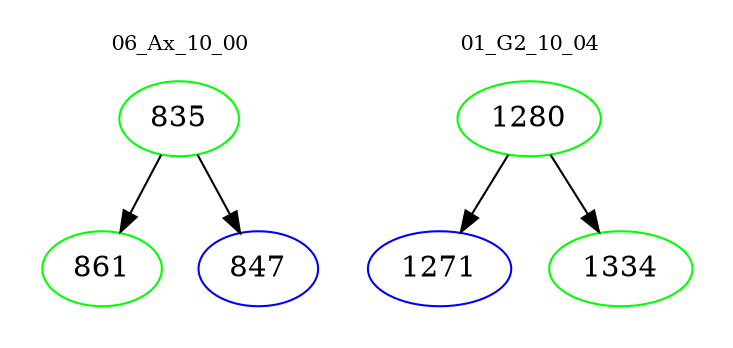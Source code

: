 digraph{
subgraph cluster_0 {
color = white
label = "06_Ax_10_00";
fontsize=10;
T0_835 [label="835", color="green"]
T0_835 -> T0_861 [color="black"]
T0_861 [label="861", color="green"]
T0_835 -> T0_847 [color="black"]
T0_847 [label="847", color="blue"]
}
subgraph cluster_1 {
color = white
label = "01_G2_10_04";
fontsize=10;
T1_1280 [label="1280", color="green"]
T1_1280 -> T1_1271 [color="black"]
T1_1271 [label="1271", color="blue"]
T1_1280 -> T1_1334 [color="black"]
T1_1334 [label="1334", color="green"]
}
}
